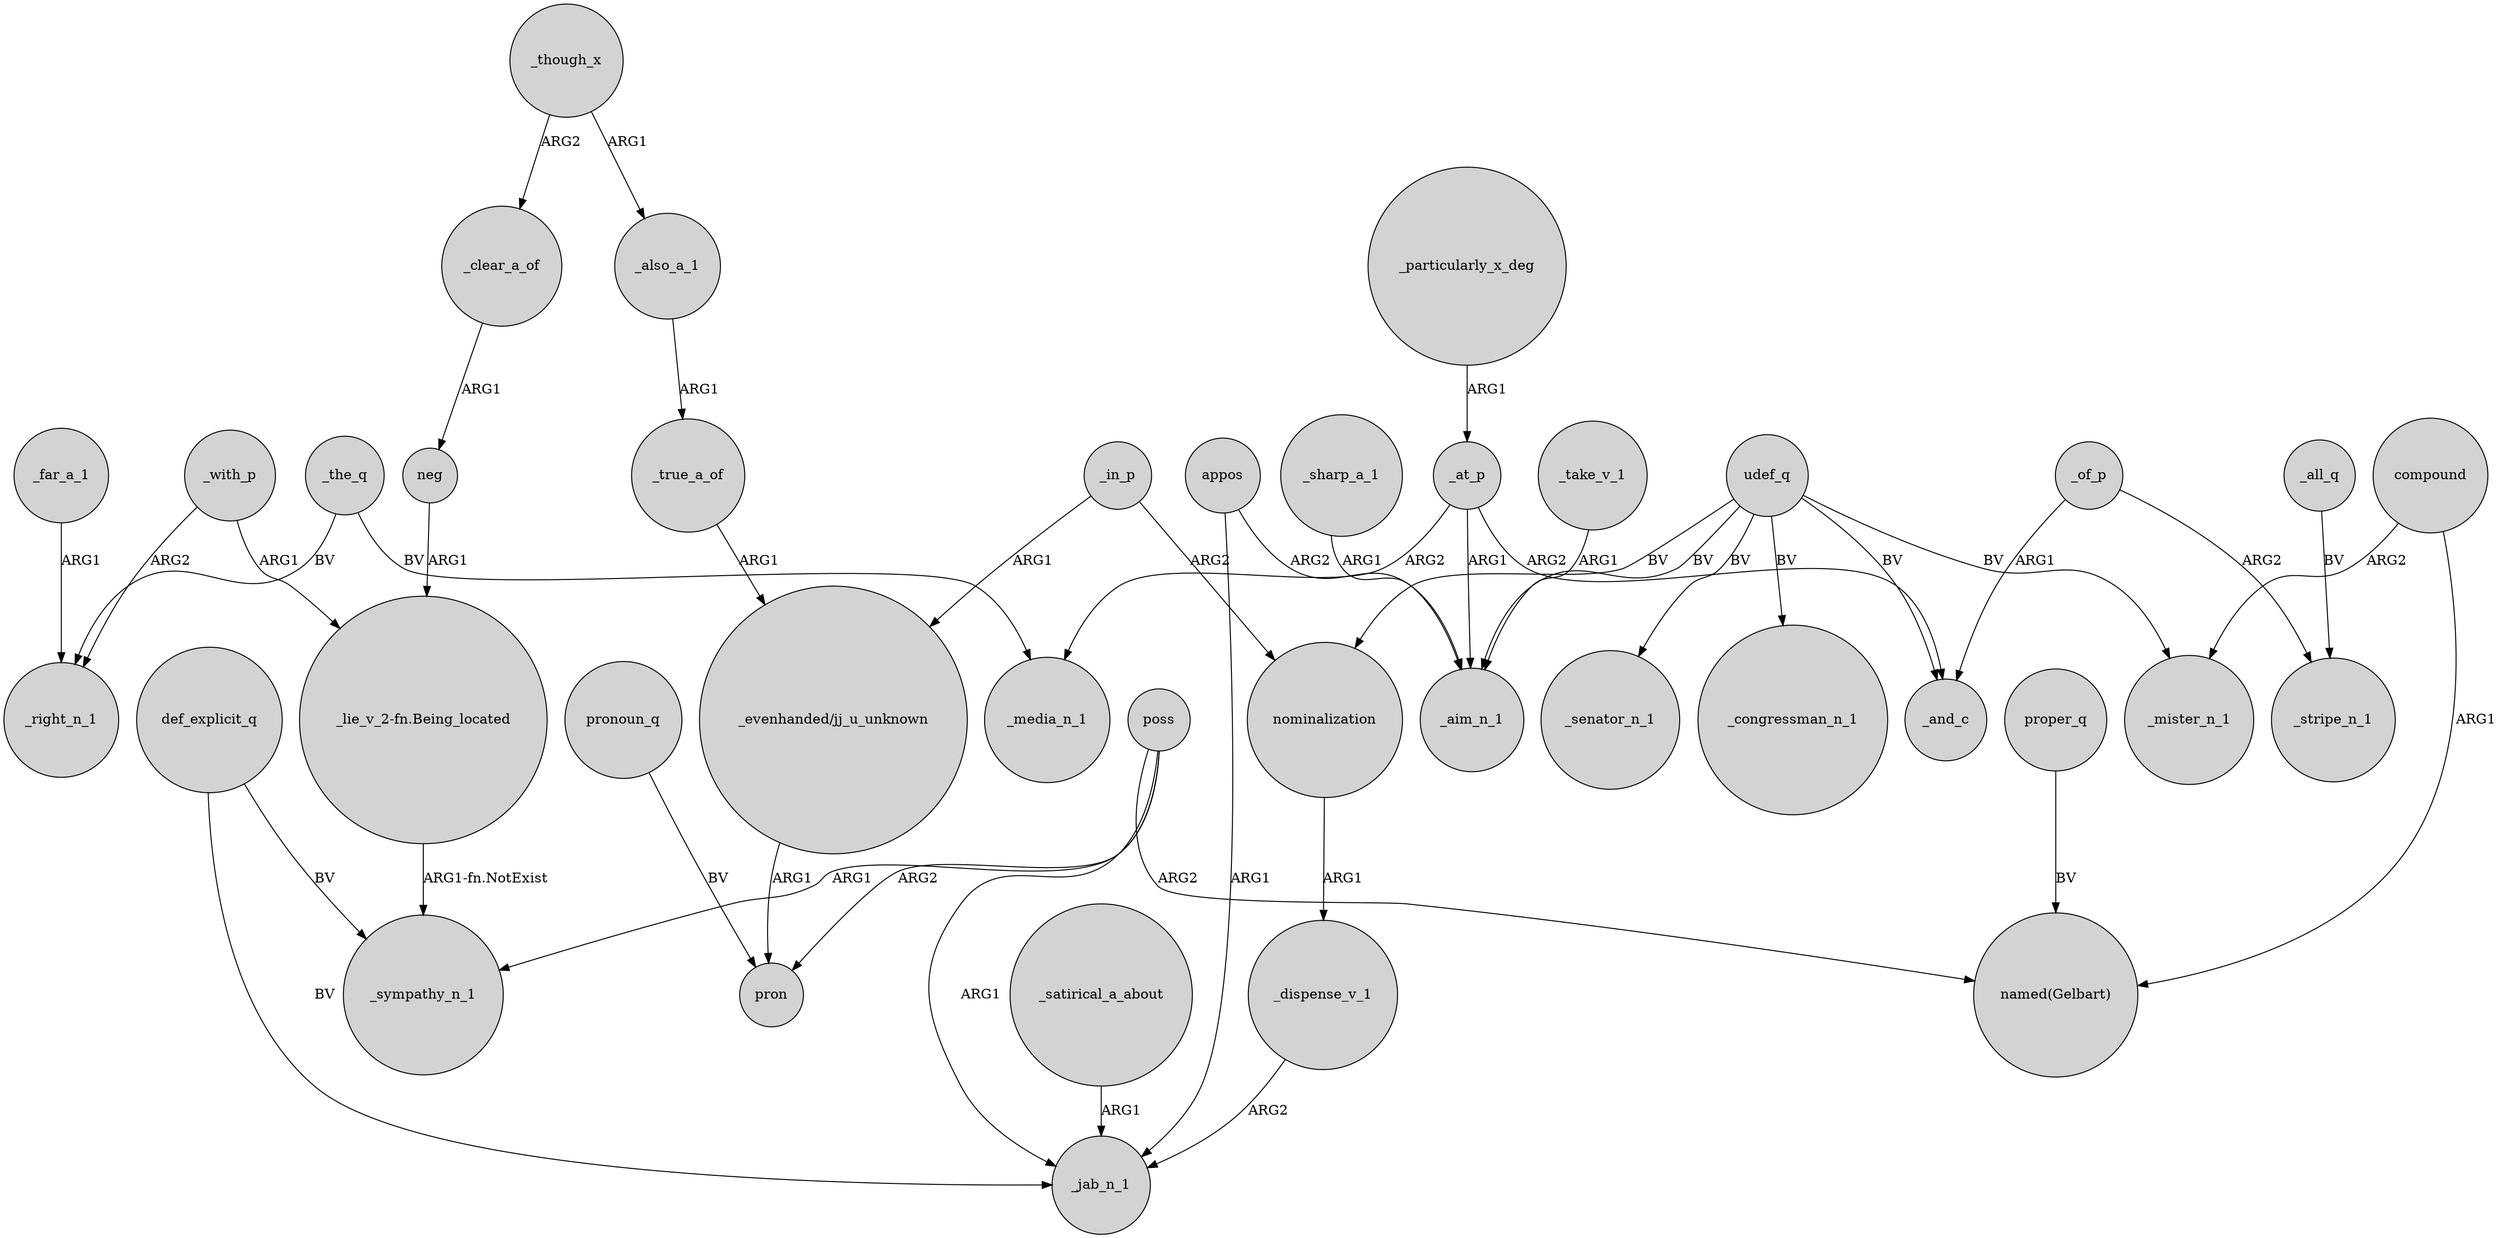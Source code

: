 digraph {
	node [shape=circle style=filled]
	_particularly_x_deg -> _at_p [label=ARG1]
	udef_q -> _senator_n_1 [label=BV]
	poss -> pron [label=ARG2]
	poss -> _jab_n_1 [label=ARG1]
	poss -> _sympathy_n_1 [label=ARG1]
	"_evenhanded/jj_u_unknown" -> pron [label=ARG1]
	compound -> _mister_n_1 [label=ARG2]
	appos -> _jab_n_1 [label=ARG1]
	poss -> "named(Gelbart)" [label=ARG2]
	udef_q -> _mister_n_1 [label=BV]
	neg -> "_lie_v_2-fn.Being_located" [label=ARG1]
	_at_p -> _media_n_1 [label=ARG2]
	_satirical_a_about -> _jab_n_1 [label=ARG1]
	_though_x -> _clear_a_of [label=ARG2]
	_take_v_1 -> _aim_n_1 [label=ARG1]
	_true_a_of -> "_evenhanded/jj_u_unknown" [label=ARG1]
	compound -> "named(Gelbart)" [label=ARG1]
	_all_q -> _stripe_n_1 [label=BV]
	appos -> _aim_n_1 [label=ARG2]
	nominalization -> _dispense_v_1 [label=ARG1]
	pronoun_q -> pron [label=BV]
	proper_q -> "named(Gelbart)" [label=BV]
	udef_q -> _aim_n_1 [label=BV]
	_with_p -> "_lie_v_2-fn.Being_located" [label=ARG1]
	_at_p -> _aim_n_1 [label=ARG1]
	def_explicit_q -> _jab_n_1 [label=BV]
	def_explicit_q -> _sympathy_n_1 [label=BV]
	udef_q -> nominalization [label=BV]
	_of_p -> _and_c [label=ARG1]
	_though_x -> _also_a_1 [label=ARG1]
	_sharp_a_1 -> _aim_n_1 [label=ARG1]
	_the_q -> _right_n_1 [label=BV]
	_in_p -> "_evenhanded/jj_u_unknown" [label=ARG1]
	_with_p -> _right_n_1 [label=ARG2]
	"_lie_v_2-fn.Being_located" -> _sympathy_n_1 [label="ARG1-fn.NotExist"]
	udef_q -> _congressman_n_1 [label=BV]
	_in_p -> nominalization [label=ARG2]
	udef_q -> _and_c [label=BV]
	_clear_a_of -> neg [label=ARG1]
	_at_p -> _and_c [label=ARG2]
	_also_a_1 -> _true_a_of [label=ARG1]
	_far_a_1 -> _right_n_1 [label=ARG1]
	_the_q -> _media_n_1 [label=BV]
	_dispense_v_1 -> _jab_n_1 [label=ARG2]
	_of_p -> _stripe_n_1 [label=ARG2]
}

